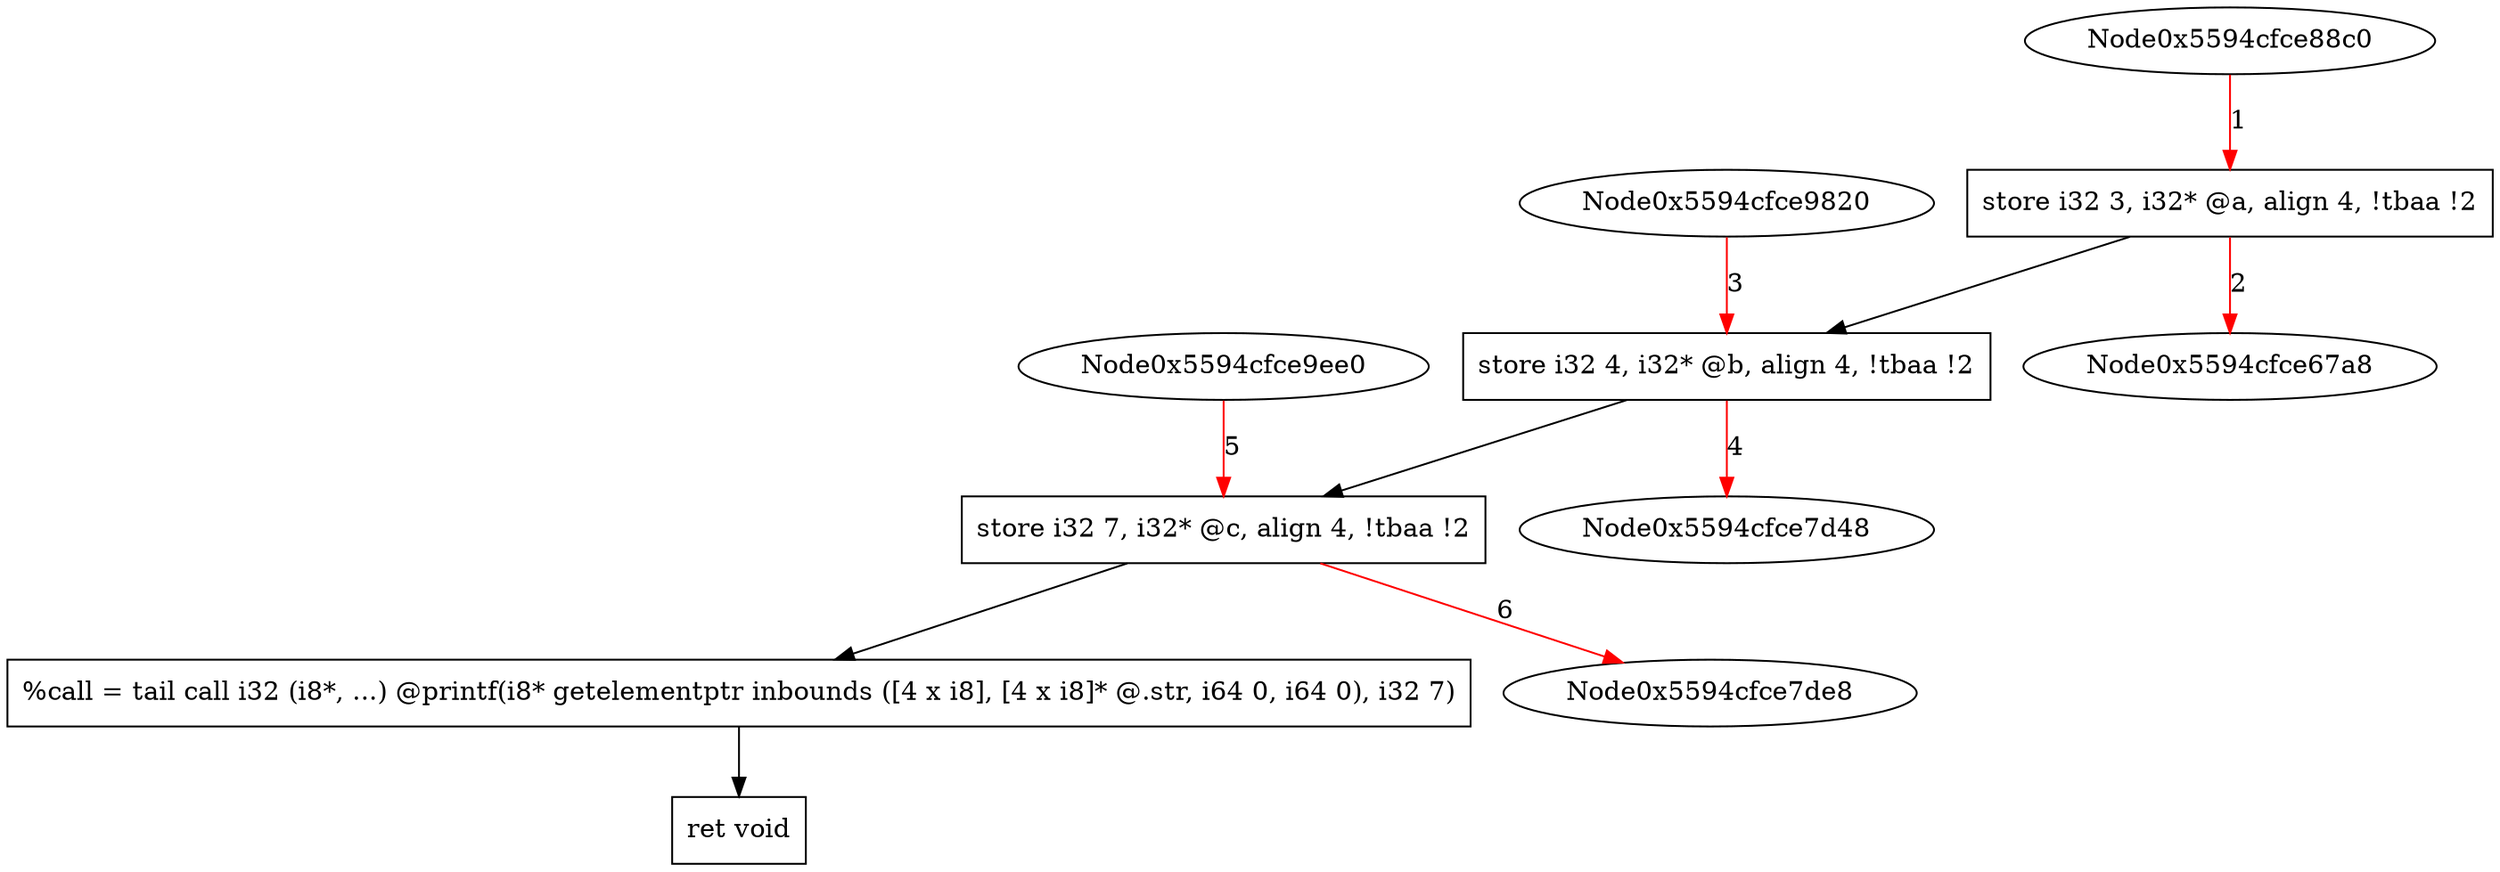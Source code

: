 digraph "CDFG for'func' function" {
	Node0x5594cfce8920[shape=record, label="  store i32 3, i32* @a, align 4, !tbaa !2"]
	Node0x5594cfce9880[shape=record, label="  store i32 4, i32* @b, align 4, !tbaa !2"]
	Node0x5594cfce9f40[shape=record, label="  store i32 7, i32* @c, align 4, !tbaa !2"]
	Node0x5594cfcea2e8[shape=record, label="  %call = tail call i32 (i8*, ...) @printf(i8* getelementptr inbounds ([4 x i8], [4 x i8]* @.str, i64 0, i64 0), i32 7)"]
	Node0x5594cfcea3b0[shape=record, label="  ret void"]
	Node0x5594cfce8920 -> Node0x5594cfce9880
	Node0x5594cfce9880 -> Node0x5594cfce9f40
	Node0x5594cfce9f40 -> Node0x5594cfcea2e8
	Node0x5594cfcea2e8 -> Node0x5594cfcea3b0
edge [color=red]
	Node0x5594cfce88c0 -> Node0x5594cfce8920[label="1"]
	Node0x5594cfce8920 -> Node0x5594cfce67a8[label="2"]
	Node0x5594cfce9820 -> Node0x5594cfce9880[label="3"]
	Node0x5594cfce9880 -> Node0x5594cfce7d48[label="4"]
	Node0x5594cfce9ee0 -> Node0x5594cfce9f40[label="5"]
	Node0x5594cfce9f40 -> Node0x5594cfce7de8[label="6"]
}
